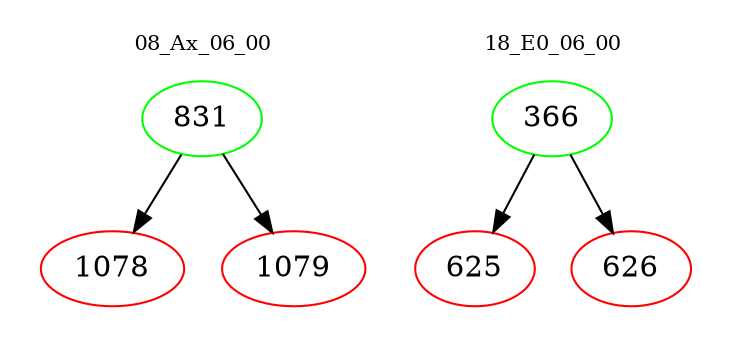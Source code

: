 digraph{
subgraph cluster_0 {
color = white
label = "08_Ax_06_00";
fontsize=10;
T0_831 [label="831", color="green"]
T0_831 -> T0_1078 [color="black"]
T0_1078 [label="1078", color="red"]
T0_831 -> T0_1079 [color="black"]
T0_1079 [label="1079", color="red"]
}
subgraph cluster_1 {
color = white
label = "18_E0_06_00";
fontsize=10;
T1_366 [label="366", color="green"]
T1_366 -> T1_625 [color="black"]
T1_625 [label="625", color="red"]
T1_366 -> T1_626 [color="black"]
T1_626 [label="626", color="red"]
}
}
